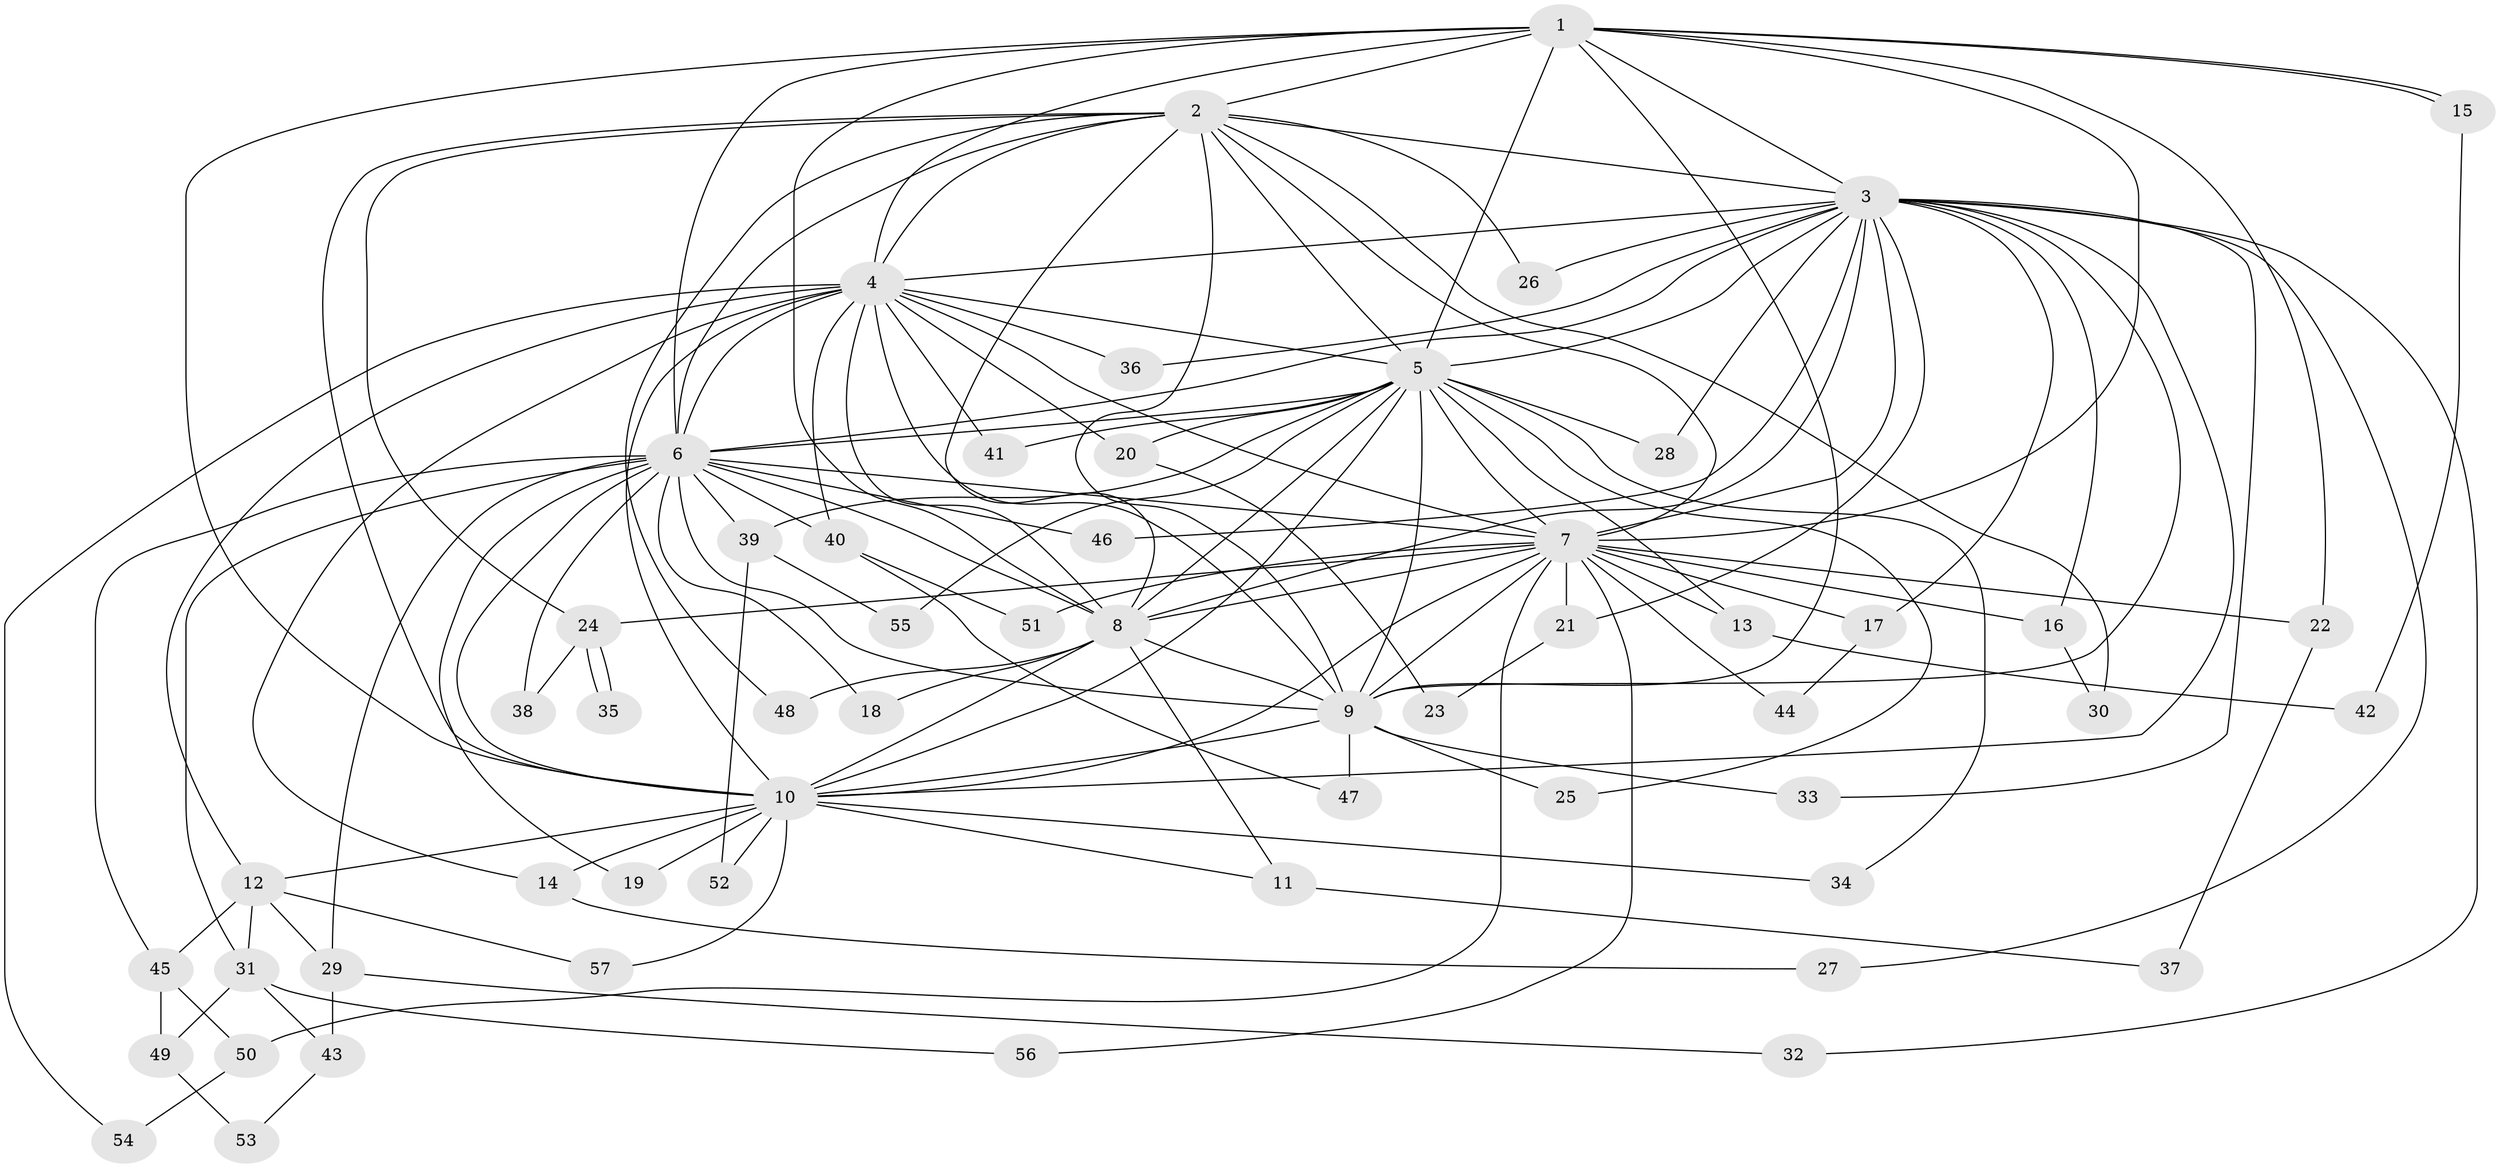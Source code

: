 // coarse degree distribution, {10: 0.025, 12: 0.05, 17: 0.025, 14: 0.025, 13: 0.025, 15: 0.025, 18: 0.025, 9: 0.025, 4: 0.2, 5: 0.025, 3: 0.15, 2: 0.375, 1: 0.025}
// Generated by graph-tools (version 1.1) at 2025/49/03/04/25 22:49:25]
// undirected, 57 vertices, 139 edges
graph export_dot {
  node [color=gray90,style=filled];
  1;
  2;
  3;
  4;
  5;
  6;
  7;
  8;
  9;
  10;
  11;
  12;
  13;
  14;
  15;
  16;
  17;
  18;
  19;
  20;
  21;
  22;
  23;
  24;
  25;
  26;
  27;
  28;
  29;
  30;
  31;
  32;
  33;
  34;
  35;
  36;
  37;
  38;
  39;
  40;
  41;
  42;
  43;
  44;
  45;
  46;
  47;
  48;
  49;
  50;
  51;
  52;
  53;
  54;
  55;
  56;
  57;
  1 -- 2;
  1 -- 3;
  1 -- 4;
  1 -- 5;
  1 -- 6;
  1 -- 7;
  1 -- 8;
  1 -- 9;
  1 -- 10;
  1 -- 15;
  1 -- 15;
  1 -- 22;
  2 -- 3;
  2 -- 4;
  2 -- 5;
  2 -- 6;
  2 -- 7;
  2 -- 8;
  2 -- 9;
  2 -- 10;
  2 -- 24;
  2 -- 26;
  2 -- 30;
  2 -- 48;
  3 -- 4;
  3 -- 5;
  3 -- 6;
  3 -- 7;
  3 -- 8;
  3 -- 9;
  3 -- 10;
  3 -- 16;
  3 -- 17;
  3 -- 21;
  3 -- 26;
  3 -- 27;
  3 -- 28;
  3 -- 32;
  3 -- 33;
  3 -- 36;
  3 -- 46;
  4 -- 5;
  4 -- 6;
  4 -- 7;
  4 -- 8;
  4 -- 9;
  4 -- 10;
  4 -- 12;
  4 -- 14;
  4 -- 20;
  4 -- 36;
  4 -- 40;
  4 -- 41;
  4 -- 54;
  5 -- 6;
  5 -- 7;
  5 -- 8;
  5 -- 9;
  5 -- 10;
  5 -- 13;
  5 -- 20;
  5 -- 25;
  5 -- 28;
  5 -- 34;
  5 -- 39;
  5 -- 41;
  5 -- 55;
  6 -- 7;
  6 -- 8;
  6 -- 9;
  6 -- 10;
  6 -- 18;
  6 -- 19;
  6 -- 29;
  6 -- 31;
  6 -- 38;
  6 -- 39;
  6 -- 40;
  6 -- 45;
  6 -- 46;
  7 -- 8;
  7 -- 9;
  7 -- 10;
  7 -- 13;
  7 -- 16;
  7 -- 17;
  7 -- 21;
  7 -- 22;
  7 -- 24;
  7 -- 44;
  7 -- 50;
  7 -- 51;
  7 -- 56;
  8 -- 9;
  8 -- 10;
  8 -- 11;
  8 -- 18;
  8 -- 48;
  9 -- 10;
  9 -- 25;
  9 -- 33;
  9 -- 47;
  10 -- 11;
  10 -- 12;
  10 -- 14;
  10 -- 19;
  10 -- 34;
  10 -- 52;
  10 -- 57;
  11 -- 37;
  12 -- 29;
  12 -- 31;
  12 -- 45;
  12 -- 57;
  13 -- 42;
  14 -- 27;
  15 -- 42;
  16 -- 30;
  17 -- 44;
  20 -- 23;
  21 -- 23;
  22 -- 37;
  24 -- 35;
  24 -- 35;
  24 -- 38;
  29 -- 32;
  29 -- 43;
  31 -- 43;
  31 -- 49;
  31 -- 56;
  39 -- 52;
  39 -- 55;
  40 -- 47;
  40 -- 51;
  43 -- 53;
  45 -- 49;
  45 -- 50;
  49 -- 53;
  50 -- 54;
}
